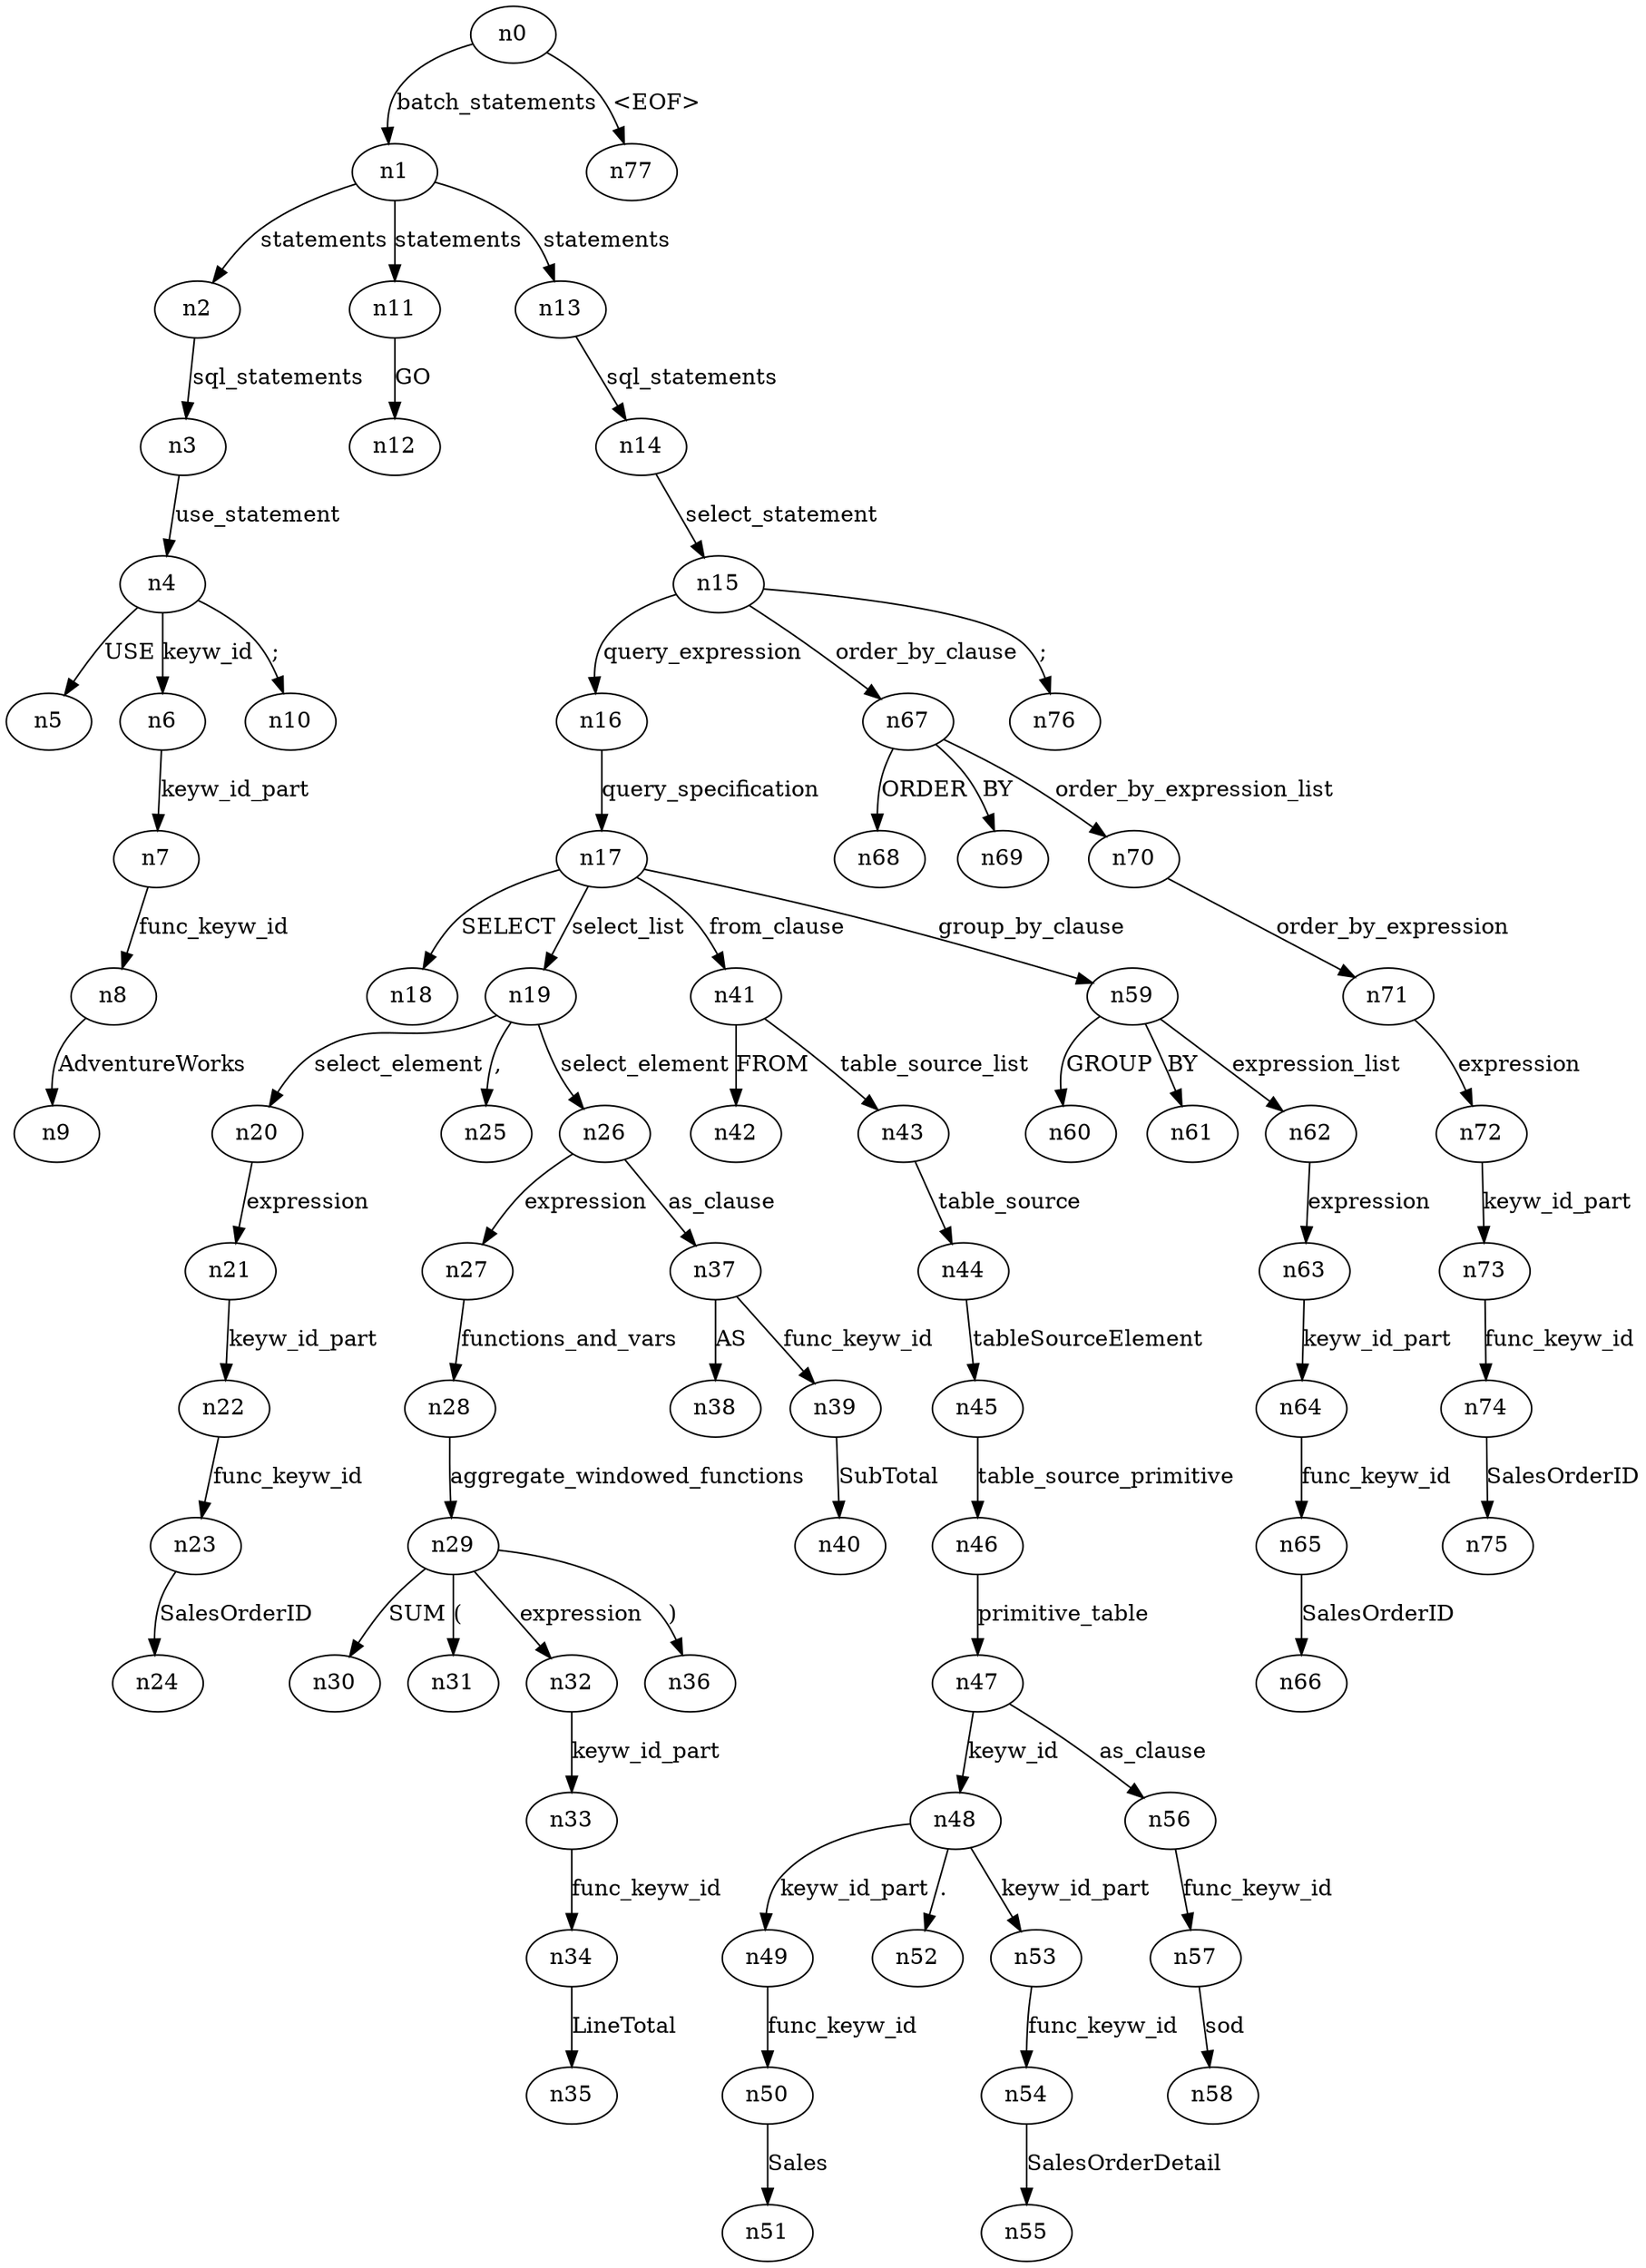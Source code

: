 digraph ParseTree {
  n0 -> n1 [label="batch_statements"];
  n1 -> n2 [label="statements"];
  n2 -> n3 [label="sql_statements"];
  n3 -> n4 [label="use_statement"];
  n4 -> n5 [label="USE"];
  n4 -> n6 [label="keyw_id"];
  n6 -> n7 [label="keyw_id_part"];
  n7 -> n8 [label="func_keyw_id"];
  n8 -> n9 [label="AdventureWorks"];
  n4 -> n10 [label=";"];
  n1 -> n11 [label="statements"];
  n11 -> n12 [label="GO"];
  n1 -> n13 [label="statements"];
  n13 -> n14 [label="sql_statements"];
  n14 -> n15 [label="select_statement"];
  n15 -> n16 [label="query_expression"];
  n16 -> n17 [label="query_specification"];
  n17 -> n18 [label="SELECT"];
  n17 -> n19 [label="select_list"];
  n19 -> n20 [label="select_element"];
  n20 -> n21 [label="expression"];
  n21 -> n22 [label="keyw_id_part"];
  n22 -> n23 [label="func_keyw_id"];
  n23 -> n24 [label="SalesOrderID"];
  n19 -> n25 [label=","];
  n19 -> n26 [label="select_element"];
  n26 -> n27 [label="expression"];
  n27 -> n28 [label="functions_and_vars"];
  n28 -> n29 [label="aggregate_windowed_functions"];
  n29 -> n30 [label="SUM"];
  n29 -> n31 [label="("];
  n29 -> n32 [label="expression"];
  n32 -> n33 [label="keyw_id_part"];
  n33 -> n34 [label="func_keyw_id"];
  n34 -> n35 [label="LineTotal"];
  n29 -> n36 [label=")"];
  n26 -> n37 [label="as_clause"];
  n37 -> n38 [label="AS"];
  n37 -> n39 [label="func_keyw_id"];
  n39 -> n40 [label="SubTotal"];
  n17 -> n41 [label="from_clause"];
  n41 -> n42 [label="FROM"];
  n41 -> n43 [label="table_source_list"];
  n43 -> n44 [label="table_source"];
  n44 -> n45 [label="tableSourceElement"];
  n45 -> n46 [label="table_source_primitive"];
  n46 -> n47 [label="primitive_table"];
  n47 -> n48 [label="keyw_id"];
  n48 -> n49 [label="keyw_id_part"];
  n49 -> n50 [label="func_keyw_id"];
  n50 -> n51 [label="Sales"];
  n48 -> n52 [label="."];
  n48 -> n53 [label="keyw_id_part"];
  n53 -> n54 [label="func_keyw_id"];
  n54 -> n55 [label="SalesOrderDetail"];
  n47 -> n56 [label="as_clause"];
  n56 -> n57 [label="func_keyw_id"];
  n57 -> n58 [label="sod"];
  n17 -> n59 [label="group_by_clause"];
  n59 -> n60 [label="GROUP"];
  n59 -> n61 [label="BY"];
  n59 -> n62 [label="expression_list"];
  n62 -> n63 [label="expression"];
  n63 -> n64 [label="keyw_id_part"];
  n64 -> n65 [label="func_keyw_id"];
  n65 -> n66 [label="SalesOrderID"];
  n15 -> n67 [label="order_by_clause"];
  n67 -> n68 [label="ORDER"];
  n67 -> n69 [label="BY"];
  n67 -> n70 [label="order_by_expression_list"];
  n70 -> n71 [label="order_by_expression"];
  n71 -> n72 [label="expression"];
  n72 -> n73 [label="keyw_id_part"];
  n73 -> n74 [label="func_keyw_id"];
  n74 -> n75 [label="SalesOrderID"];
  n15 -> n76 [label=";"];
  n0 -> n77 [label="<EOF>"];
}